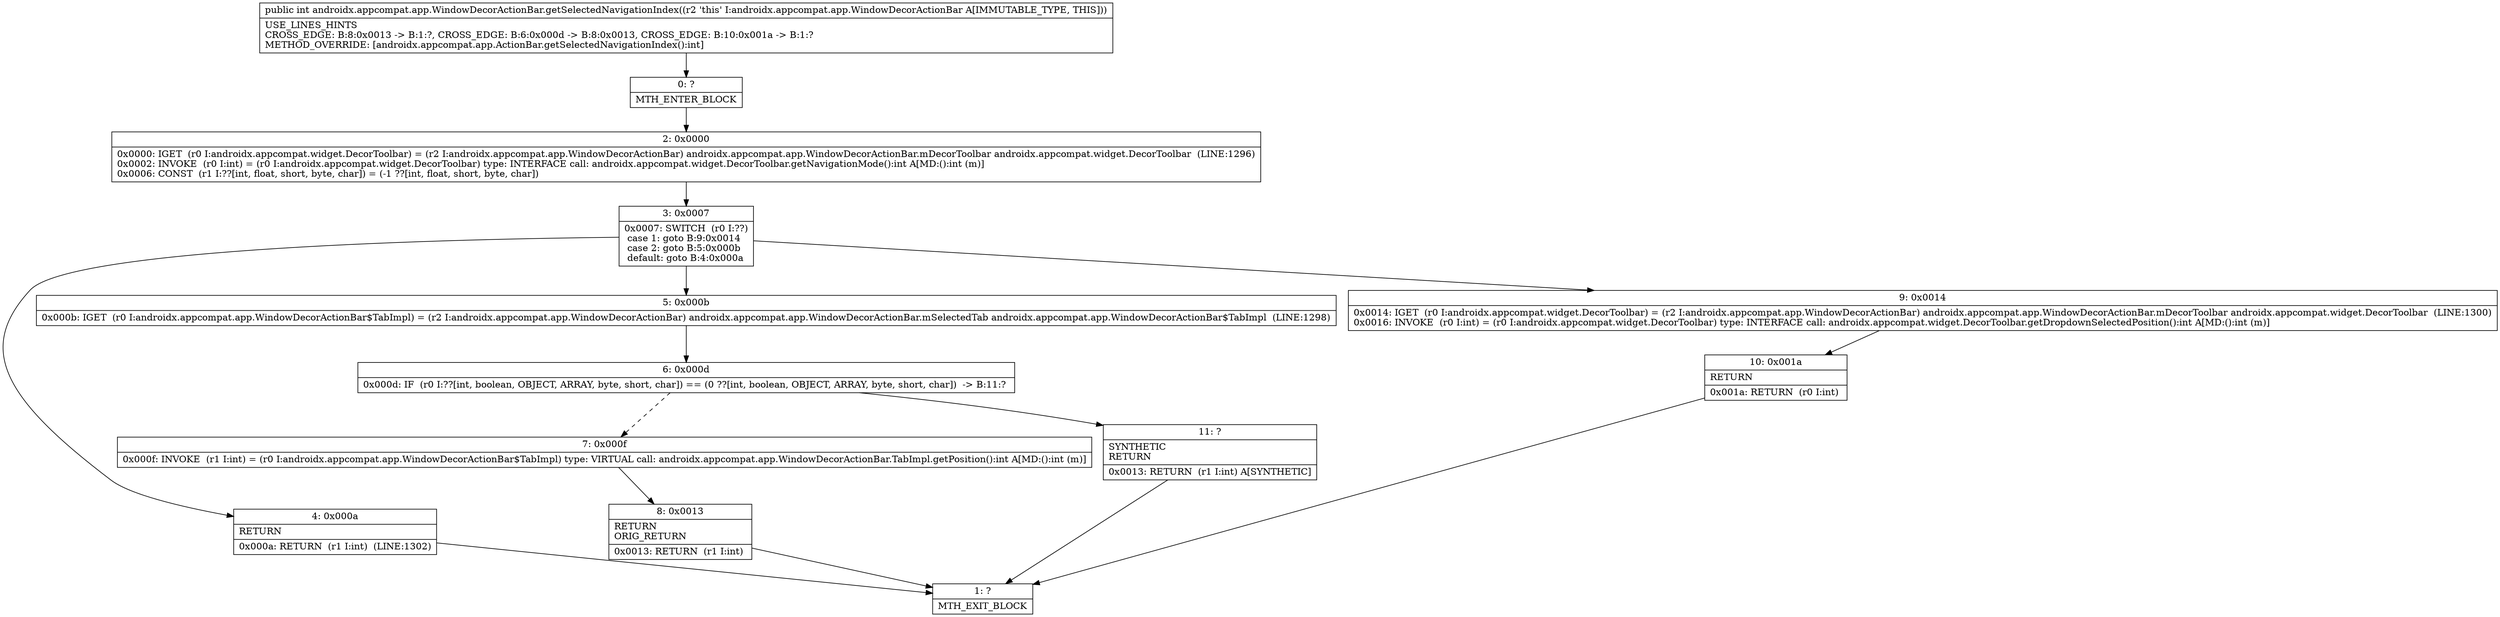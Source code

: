 digraph "CFG forandroidx.appcompat.app.WindowDecorActionBar.getSelectedNavigationIndex()I" {
Node_0 [shape=record,label="{0\:\ ?|MTH_ENTER_BLOCK\l}"];
Node_2 [shape=record,label="{2\:\ 0x0000|0x0000: IGET  (r0 I:androidx.appcompat.widget.DecorToolbar) = (r2 I:androidx.appcompat.app.WindowDecorActionBar) androidx.appcompat.app.WindowDecorActionBar.mDecorToolbar androidx.appcompat.widget.DecorToolbar  (LINE:1296)\l0x0002: INVOKE  (r0 I:int) = (r0 I:androidx.appcompat.widget.DecorToolbar) type: INTERFACE call: androidx.appcompat.widget.DecorToolbar.getNavigationMode():int A[MD:():int (m)]\l0x0006: CONST  (r1 I:??[int, float, short, byte, char]) = (\-1 ??[int, float, short, byte, char]) \l}"];
Node_3 [shape=record,label="{3\:\ 0x0007|0x0007: SWITCH  (r0 I:??)\l case 1: goto B:9:0x0014\l case 2: goto B:5:0x000b\l default: goto B:4:0x000a \l}"];
Node_4 [shape=record,label="{4\:\ 0x000a|RETURN\l|0x000a: RETURN  (r1 I:int)  (LINE:1302)\l}"];
Node_1 [shape=record,label="{1\:\ ?|MTH_EXIT_BLOCK\l}"];
Node_5 [shape=record,label="{5\:\ 0x000b|0x000b: IGET  (r0 I:androidx.appcompat.app.WindowDecorActionBar$TabImpl) = (r2 I:androidx.appcompat.app.WindowDecorActionBar) androidx.appcompat.app.WindowDecorActionBar.mSelectedTab androidx.appcompat.app.WindowDecorActionBar$TabImpl  (LINE:1298)\l}"];
Node_6 [shape=record,label="{6\:\ 0x000d|0x000d: IF  (r0 I:??[int, boolean, OBJECT, ARRAY, byte, short, char]) == (0 ??[int, boolean, OBJECT, ARRAY, byte, short, char])  \-\> B:11:? \l}"];
Node_7 [shape=record,label="{7\:\ 0x000f|0x000f: INVOKE  (r1 I:int) = (r0 I:androidx.appcompat.app.WindowDecorActionBar$TabImpl) type: VIRTUAL call: androidx.appcompat.app.WindowDecorActionBar.TabImpl.getPosition():int A[MD:():int (m)]\l}"];
Node_8 [shape=record,label="{8\:\ 0x0013|RETURN\lORIG_RETURN\l|0x0013: RETURN  (r1 I:int) \l}"];
Node_11 [shape=record,label="{11\:\ ?|SYNTHETIC\lRETURN\l|0x0013: RETURN  (r1 I:int) A[SYNTHETIC]\l}"];
Node_9 [shape=record,label="{9\:\ 0x0014|0x0014: IGET  (r0 I:androidx.appcompat.widget.DecorToolbar) = (r2 I:androidx.appcompat.app.WindowDecorActionBar) androidx.appcompat.app.WindowDecorActionBar.mDecorToolbar androidx.appcompat.widget.DecorToolbar  (LINE:1300)\l0x0016: INVOKE  (r0 I:int) = (r0 I:androidx.appcompat.widget.DecorToolbar) type: INTERFACE call: androidx.appcompat.widget.DecorToolbar.getDropdownSelectedPosition():int A[MD:():int (m)]\l}"];
Node_10 [shape=record,label="{10\:\ 0x001a|RETURN\l|0x001a: RETURN  (r0 I:int) \l}"];
MethodNode[shape=record,label="{public int androidx.appcompat.app.WindowDecorActionBar.getSelectedNavigationIndex((r2 'this' I:androidx.appcompat.app.WindowDecorActionBar A[IMMUTABLE_TYPE, THIS]))  | USE_LINES_HINTS\lCROSS_EDGE: B:8:0x0013 \-\> B:1:?, CROSS_EDGE: B:6:0x000d \-\> B:8:0x0013, CROSS_EDGE: B:10:0x001a \-\> B:1:?\lMETHOD_OVERRIDE: [androidx.appcompat.app.ActionBar.getSelectedNavigationIndex():int]\l}"];
MethodNode -> Node_0;Node_0 -> Node_2;
Node_2 -> Node_3;
Node_3 -> Node_4;
Node_3 -> Node_5;
Node_3 -> Node_9;
Node_4 -> Node_1;
Node_5 -> Node_6;
Node_6 -> Node_7[style=dashed];
Node_6 -> Node_11;
Node_7 -> Node_8;
Node_8 -> Node_1;
Node_11 -> Node_1;
Node_9 -> Node_10;
Node_10 -> Node_1;
}

